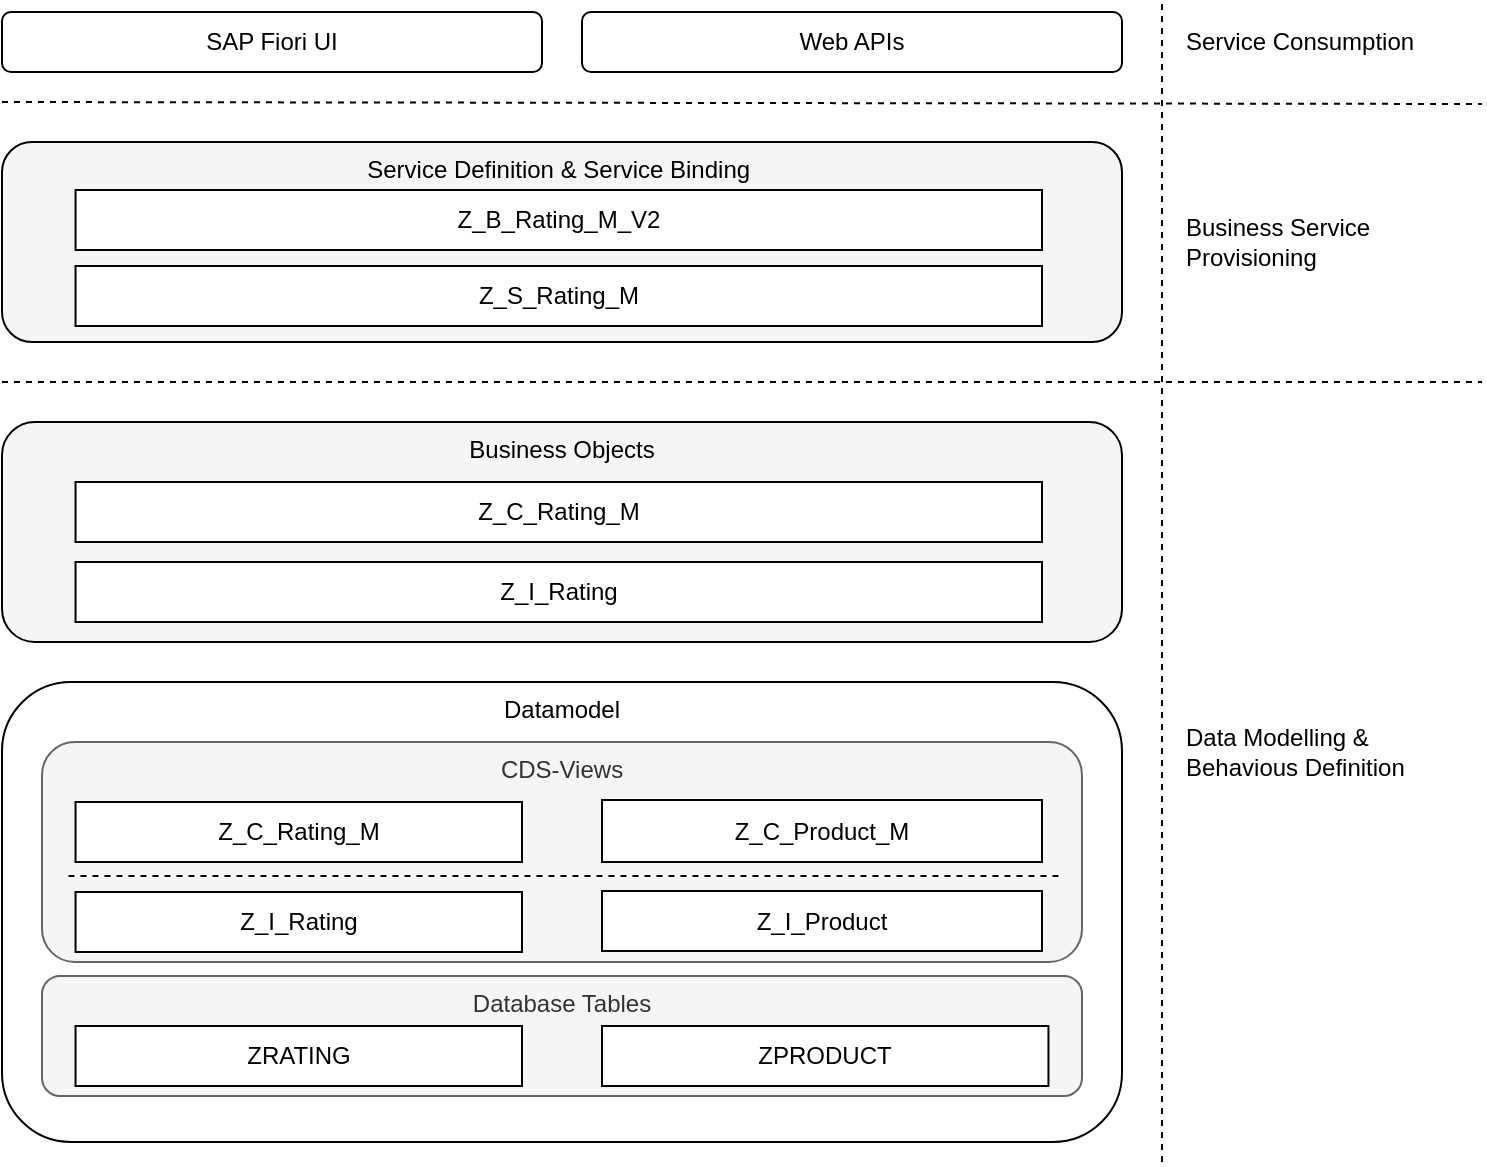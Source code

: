 <mxfile version="21.1.2" type="device">
  <diagram name="Page-1" id="O5uBvAX4eoEhG9-NWiZ3">
    <mxGraphModel dx="794" dy="494" grid="1" gridSize="10" guides="1" tooltips="1" connect="1" arrows="1" fold="1" page="1" pageScale="1" pageWidth="827" pageHeight="1169" math="0" shadow="0">
      <root>
        <mxCell id="0" />
        <mxCell id="1" parent="0" />
        <mxCell id="5ukcD1NVXQ0pOEfuJebw-4" value="Service Definition &amp;amp; Service Binding&amp;nbsp;" style="rounded=1;whiteSpace=wrap;html=1;verticalAlign=top;fillColor=#f5f5f5;" parent="1" vertex="1">
          <mxGeometry x="20" y="210" width="560" height="100" as="geometry" />
        </mxCell>
        <mxCell id="5ukcD1NVXQ0pOEfuJebw-5" value="SAP Fiori UI" style="rounded=1;whiteSpace=wrap;html=1;" parent="1" vertex="1">
          <mxGeometry x="20" y="145" width="270" height="30" as="geometry" />
        </mxCell>
        <mxCell id="5ukcD1NVXQ0pOEfuJebw-6" value="Web APIs" style="rounded=1;whiteSpace=wrap;html=1;" parent="1" vertex="1">
          <mxGeometry x="310" y="145" width="270" height="30" as="geometry" />
        </mxCell>
        <mxCell id="5ukcD1NVXQ0pOEfuJebw-7" value="" style="endArrow=none;dashed=1;html=1;rounded=0;" parent="1" edge="1">
          <mxGeometry width="50" height="50" relative="1" as="geometry">
            <mxPoint x="20" y="330" as="sourcePoint" />
            <mxPoint x="760" y="330" as="targetPoint" />
          </mxGeometry>
        </mxCell>
        <mxCell id="5ukcD1NVXQ0pOEfuJebw-8" value="" style="endArrow=none;dashed=1;html=1;rounded=0;" parent="1" edge="1">
          <mxGeometry width="50" height="50" relative="1" as="geometry">
            <mxPoint x="20" y="190" as="sourcePoint" />
            <mxPoint x="760" y="191" as="targetPoint" />
          </mxGeometry>
        </mxCell>
        <mxCell id="5ukcD1NVXQ0pOEfuJebw-9" value="Data Modelling &amp;amp; Behavious Definition&amp;nbsp;" style="text;html=1;strokeColor=none;fillColor=none;align=left;verticalAlign=middle;whiteSpace=wrap;rounded=0;" parent="1" vertex="1">
          <mxGeometry x="610" y="500" width="120" height="30" as="geometry" />
        </mxCell>
        <mxCell id="5ukcD1NVXQ0pOEfuJebw-10" value="" style="endArrow=none;dashed=1;html=1;rounded=0;" parent="1" edge="1">
          <mxGeometry width="50" height="50" relative="1" as="geometry">
            <mxPoint x="600" y="720" as="sourcePoint" />
            <mxPoint x="600" y="140" as="targetPoint" />
          </mxGeometry>
        </mxCell>
        <mxCell id="5ukcD1NVXQ0pOEfuJebw-12" value="Business Service Provisioning" style="text;html=1;strokeColor=none;fillColor=none;align=left;verticalAlign=middle;whiteSpace=wrap;rounded=0;" parent="1" vertex="1">
          <mxGeometry x="610" y="245" width="120" height="30" as="geometry" />
        </mxCell>
        <mxCell id="5ukcD1NVXQ0pOEfuJebw-13" value="Service Consumption&amp;nbsp;" style="text;html=1;strokeColor=none;fillColor=none;align=left;verticalAlign=middle;whiteSpace=wrap;rounded=0;" parent="1" vertex="1">
          <mxGeometry x="610" y="145" width="120" height="30" as="geometry" />
        </mxCell>
        <mxCell id="5ukcD1NVXQ0pOEfuJebw-2" value="Datamodel" style="rounded=1;whiteSpace=wrap;html=1;verticalAlign=top;" parent="1" vertex="1">
          <mxGeometry x="20" y="480" width="560" height="230" as="geometry" />
        </mxCell>
        <mxCell id="5ukcD1NVXQ0pOEfuJebw-11" style="edgeStyle=orthogonalEdgeStyle;rounded=0;orthogonalLoop=1;jettySize=auto;html=1;exitX=0.5;exitY=1;exitDx=0;exitDy=0;" parent="1" source="5ukcD1NVXQ0pOEfuJebw-2" target="5ukcD1NVXQ0pOEfuJebw-2" edge="1">
          <mxGeometry relative="1" as="geometry" />
        </mxCell>
        <mxCell id="xe2K_mK-dfjaz_KrOQmi-5" value="CDS-Views" style="rounded=1;whiteSpace=wrap;html=1;verticalAlign=top;fillColor=#f5f5f5;fontColor=#333333;strokeColor=#666666;" parent="1" vertex="1">
          <mxGeometry x="40" y="510" width="520" height="110" as="geometry" />
        </mxCell>
        <mxCell id="xe2K_mK-dfjaz_KrOQmi-10" value="Z_I_Rating" style="rounded=0;whiteSpace=wrap;html=1;" parent="1" vertex="1">
          <mxGeometry x="56.77" y="585" width="223.23" height="30" as="geometry" />
        </mxCell>
        <mxCell id="xe2K_mK-dfjaz_KrOQmi-11" value="Z_I_Product" style="rounded=0;whiteSpace=wrap;html=1;" parent="1" vertex="1">
          <mxGeometry x="320" y="584.5" width="220" height="30" as="geometry" />
        </mxCell>
        <mxCell id="xe2K_mK-dfjaz_KrOQmi-3" value="Database Tables" style="rounded=1;whiteSpace=wrap;html=1;verticalAlign=top;fillColor=#f5f5f5;fontColor=#333333;strokeColor=#666666;" parent="1" vertex="1">
          <mxGeometry x="40" y="627" width="520" height="60" as="geometry" />
        </mxCell>
        <mxCell id="xe2K_mK-dfjaz_KrOQmi-1" value="ZRATING" style="rounded=0;whiteSpace=wrap;html=1;" parent="1" vertex="1">
          <mxGeometry x="56.77" y="652" width="223.23" height="30" as="geometry" />
        </mxCell>
        <mxCell id="xe2K_mK-dfjaz_KrOQmi-2" value="ZPRODUCT" style="rounded=0;whiteSpace=wrap;html=1;" parent="1" vertex="1">
          <mxGeometry x="320" y="652" width="223.23" height="30" as="geometry" />
        </mxCell>
        <mxCell id="VNNXP6cLwB1R3znldGeC-4" value="Z_C_Rating_M" style="rounded=0;whiteSpace=wrap;html=1;" parent="1" vertex="1">
          <mxGeometry x="56.77" y="540" width="223.23" height="30" as="geometry" />
        </mxCell>
        <mxCell id="VNNXP6cLwB1R3znldGeC-5" value="Z_C_Product_M" style="rounded=0;whiteSpace=wrap;html=1;" parent="1" vertex="1">
          <mxGeometry x="320" y="539" width="220" height="31" as="geometry" />
        </mxCell>
        <mxCell id="VNNXP6cLwB1R3znldGeC-6" value="" style="endArrow=none;dashed=1;html=1;rounded=0;entryX=0.981;entryY=0.609;entryDx=0;entryDy=0;entryPerimeter=0;" parent="1" edge="1" target="xe2K_mK-dfjaz_KrOQmi-5">
          <mxGeometry width="50" height="50" relative="1" as="geometry">
            <mxPoint x="53.23" y="577" as="sourcePoint" />
            <mxPoint x="430" y="577" as="targetPoint" />
          </mxGeometry>
        </mxCell>
        <mxCell id="rn0BBqEab4Qx2TsuMj5V-3" value="" style="group" parent="1" vertex="1" connectable="0">
          <mxGeometry x="20" y="350" width="560" height="110" as="geometry" />
        </mxCell>
        <mxCell id="5ukcD1NVXQ0pOEfuJebw-1" value="Business Objects&lt;br&gt;" style="rounded=1;whiteSpace=wrap;html=1;verticalAlign=top;fillColor=#f5f5f5;" parent="rn0BBqEab4Qx2TsuMj5V-3" vertex="1">
          <mxGeometry width="560" height="110" as="geometry" />
        </mxCell>
        <mxCell id="rn0BBqEab4Qx2TsuMj5V-1" value="Z_I_Rating" style="rounded=0;whiteSpace=wrap;html=1;" parent="rn0BBqEab4Qx2TsuMj5V-3" vertex="1">
          <mxGeometry x="36.77" y="70" width="483.23" height="30" as="geometry" />
        </mxCell>
        <mxCell id="rn0BBqEab4Qx2TsuMj5V-2" value="Z_C_Rating_M" style="rounded=0;whiteSpace=wrap;html=1;" parent="rn0BBqEab4Qx2TsuMj5V-3" vertex="1">
          <mxGeometry x="36.77" y="30" width="483.23" height="30" as="geometry" />
        </mxCell>
        <mxCell id="rn0BBqEab4Qx2TsuMj5V-8" value="Z_S_Rating_M" style="rounded=0;whiteSpace=wrap;html=1;" parent="1" vertex="1">
          <mxGeometry x="56.77" y="272" width="483.23" height="30" as="geometry" />
        </mxCell>
        <mxCell id="rn0BBqEab4Qx2TsuMj5V-9" value="Z_B_Rating_M_V2" style="rounded=0;whiteSpace=wrap;html=1;" parent="1" vertex="1">
          <mxGeometry x="56.77" y="234" width="483.23" height="30" as="geometry" />
        </mxCell>
      </root>
    </mxGraphModel>
  </diagram>
</mxfile>
